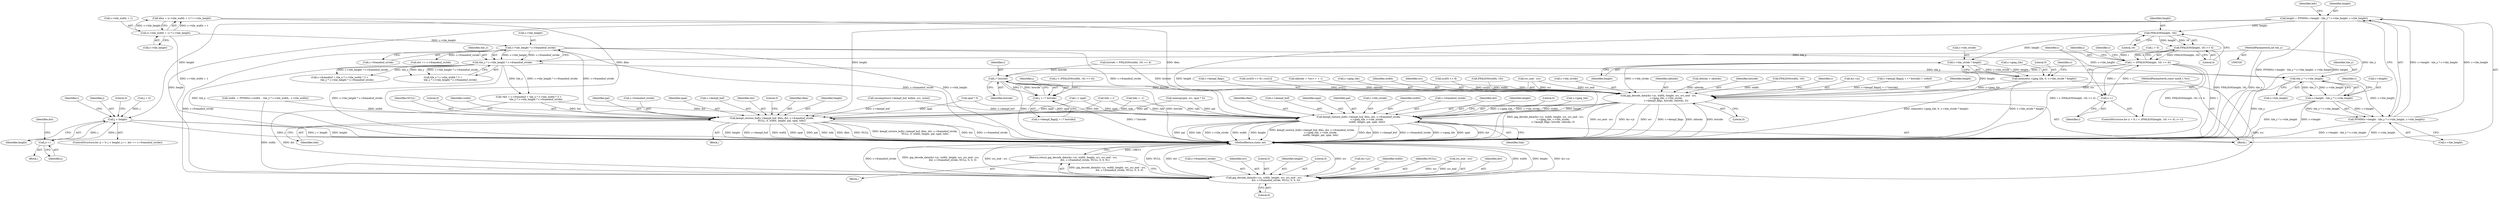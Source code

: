 digraph "0_FFmpeg_2960576378d17d71cc8dccc926352ce568b5eec1@integer" {
"1000192" [label="(Call,height = FFMIN(c->height - tile_y * c->tile_height, c->tile_height))"];
"1000194" [label="(Call,FFMIN(c->height - tile_y * c->tile_height, c->tile_height))"];
"1000195" [label="(Call,c->height - tile_y * c->tile_height)"];
"1000199" [label="(Call,tile_y * c->tile_height)"];
"1000162" [label="(Call,tile_y * c->tile_height * c->framebuf_stride)"];
"1000103" [label="(MethodParameterIn,int tile_y)"];
"1000164" [label="(Call,c->tile_height * c->framebuf_stride)"];
"1000131" [label="(Call,(c->tile_width + 1) * c->tile_height)"];
"1000234" [label="(Call,j < height)"];
"1000238" [label="(Call,j++)"];
"1000271" [label="(Call,jpg_decode_data(&c->jc, width, height, src, src_end - src,\n                               dst, c->framebuf_stride, NULL, 0, 0, 0))"];
"1000270" [label="(Return,return jpg_decode_data(&c->jc, width, height, src, src_end - src,\n                               dst, c->framebuf_stride, NULL, 0, 0, 0);)"];
"1000402" [label="(Call,kempf_restore_buf(c->kempf_buf, dlen, dst, c->framebuf_stride,\n                          NULL, 0, width, height, pal, npal, tidx))"];
"1000447" [label="(Call,FFALIGN(height, 16))"];
"1000446" [label="(Call,FFALIGN(height, 16) >> 4)"];
"1000444" [label="(Call,i < (FFALIGN(height, 16) >> 4))"];
"1000451" [label="(Call,i++)"];
"1000506" [label="(Call,i * bstride)"];
"1000504" [label="(Call,j + i * bstride)"];
"1000520" [label="(Call,jpg_decode_data(&c->jc, width, height, src, src_end - src,\n                    c->jpeg_tile, c->tile_stride,\n                    c->kempf_flags, bstride, nblocks, 0))"];
"1000543" [label="(Call,kempf_restore_buf(c->kempf_buf, dlen, dst, c->framebuf_stride,\n                      c->jpeg_tile, c->tile_stride,\n                      width, height, pal, npal, tidx))"];
"1000515" [label="(Call,c->tile_stride * height)"];
"1000510" [label="(Call,memset(c->jpeg_tile, 0, c->tile_stride * height))"];
"1000177" [label="(Call,width  = FFMIN(c->width  - tile_x * c->tile_width,  c->tile_width))"];
"1000241" [label="(Identifier,dst)"];
"1000231" [label="(Call,j = 0)"];
"1000541" [label="(Identifier,nblocks)"];
"1000269" [label="(Block,)"];
"1000494" [label="(Call,cblocks > nblocks)"];
"1000200" [label="(Identifier,tile_y)"];
"1000452" [label="(Identifier,i)"];
"1000500" [label="(Call,c->kempf_flags[j + i * bstride])"];
"1000163" [label="(Identifier,tile_y)"];
"1000547" [label="(Identifier,dlen)"];
"1000540" [label="(Identifier,bstride)"];
"1000544" [label="(Call,c->kempf_buf)"];
"1000283" [label="(Call,c->framebuf_stride)"];
"1000543" [label="(Call,kempf_restore_buf(c->kempf_buf, dlen, dst, c->framebuf_stride,\n                      c->jpeg_tile, c->tile_stride,\n                      width, height, pal, npal, tidx))"];
"1000433" [label="(Call,FFALIGN(width, 16))"];
"1000545" [label="(Identifier,c)"];
"1000521" [label="(Call,&c->jc)"];
"1000507" [label="(Identifier,i)"];
"1000499" [label="(Call,c->kempf_flags[j + i * bstride] = coded)"];
"1000278" [label="(Identifier,src)"];
"1000413" [label="(Identifier,width)"];
"1000199" [label="(Call,tile_y * c->tile_height)"];
"1000129" [label="(Call,dlen = (c->tile_width + 1) * c->tile_height)"];
"1000137" [label="(Call,c->tile_height)"];
"1000289" [label="(Literal,0)"];
"1000516" [label="(Call,c->tile_stride)"];
"1000132" [label="(Call,c->tile_width + 1)"];
"1000309" [label="(Call,memcpy(pal, src, npal * 3))"];
"1000234" [label="(Call,j < height)"];
"1000317" [label="(Call,npal * 3)"];
"1000561" [label="(Identifier,npal)"];
"1000271" [label="(Call,jpg_decode_data(&c->jc, width, height, src, src_end - src,\n                               dst, c->framebuf_stride, NULL, 0, 0, 0))"];
"1000445" [label="(Identifier,i)"];
"1000230" [label="(ControlStructure,for (j = 0; j < height; j++, dst += c->framebuf_stride))"];
"1000450" [label="(Literal,4)"];
"1000505" [label="(Identifier,j)"];
"1000195" [label="(Call,c->height - tile_y * c->tile_height)"];
"1000403" [label="(Call,c->kempf_buf)"];
"1000329" [label="(Call,i < npal)"];
"1000446" [label="(Call,FFALIGN(height, 16) >> 4)"];
"1000508" [label="(Identifier,bstride)"];
"1000560" [label="(Identifier,pal)"];
"1000451" [label="(Call,i++)"];
"1000205" [label="(Identifier,c)"];
"1000407" [label="(Identifier,dst)"];
"1000419" [label="(Literal,0)"];
"1000519" [label="(Identifier,height)"];
"1000287" [label="(Literal,0)"];
"1000131" [label="(Call,(c->tile_width + 1) * c->tile_height)"];
"1000555" [label="(Call,c->tile_stride)"];
"1000440" [label="(ControlStructure,for (i = 0; i < (FFALIGN(height, 16) >> 4); i++))"];
"1000406" [label="(Identifier,dlen)"];
"1000162" [label="(Call,tile_y * c->tile_height * c->framebuf_stride)"];
"1000430" [label="(Call,bstride = FFALIGN(width, 16) >> 4)"];
"1000247" [label="(Identifier,i)"];
"1000526" [label="(Identifier,height)"];
"1000238" [label="(Call,j++)"];
"1000277" [label="(Identifier,height)"];
"1000504" [label="(Call,j + i * bstride)"];
"1000106" [label="(Block,)"];
"1000441" [label="(Call,i = 0)"];
"1000558" [label="(Identifier,width)"];
"1000288" [label="(Literal,0)"];
"1000414" [label="(Identifier,height)"];
"1000148" [label="(Call,*dst = c->framebuf + tile_x * c->tile_width * 3 +\n                   tile_y * c->tile_height * c->framebuf_stride)"];
"1000270" [label="(Return,return jpg_decode_data(&c->jc, width, height, src, src_end - src,\n                               dst, c->framebuf_stride, NULL, 0, 0, 0);)"];
"1000192" [label="(Call,height = FFMIN(c->height - tile_y * c->tile_height, c->tile_height))"];
"1000444" [label="(Call,i < (FFALIGN(height, 16) >> 4))"];
"1000565" [label="(MethodReturn,static int)"];
"1000458" [label="(Call,j < (FFALIGN(width, 16) >> 4))"];
"1000456" [label="(Identifier,j)"];
"1000542" [label="(Literal,0)"];
"1000520" [label="(Call,jpg_decode_data(&c->jc, width, height, src, src_end - src,\n                    c->jpeg_tile, c->tile_stride,\n                    c->kempf_flags, bstride, nblocks, 0))"];
"1000208" [label="(Identifier,hdr)"];
"1000154" [label="(Call,tile_x * c->tile_width * 3 +\n                   tile_y * c->tile_height * c->framebuf_stride)"];
"1000103" [label="(MethodParameterIn,int tile_y)"];
"1000193" [label="(Identifier,height)"];
"1000512" [label="(Identifier,c)"];
"1000411" [label="(Identifier,NULL)"];
"1000537" [label="(Call,c->kempf_flags)"];
"1000523" [label="(Identifier,c)"];
"1000511" [label="(Call,c->jpeg_tile)"];
"1000549" [label="(Call,c->framebuf_stride)"];
"1000548" [label="(Identifier,dst)"];
"1000412" [label="(Literal,0)"];
"1000417" [label="(Identifier,tidx)"];
"1000360" [label="(Call,(src[0] << 8) | src[1])"];
"1000420" [label="(Call,nblocks = *src++ + 1)"];
"1000204" [label="(Call,c->tile_height)"];
"1000201" [label="(Call,c->tile_height)"];
"1000382" [label="(Call,uncompress(c->kempf_buf, &dlen, src, zsize))"];
"1000168" [label="(Call,c->framebuf_stride)"];
"1000272" [label="(Call,&c->jc)"];
"1000165" [label="(Call,c->tile_height)"];
"1000346" [label="(Call,tidx = i)"];
"1000531" [label="(Call,c->jpeg_tile)"];
"1000164" [label="(Call,c->tile_height * c->framebuf_stride)"];
"1000276" [label="(Identifier,width)"];
"1000401" [label="(Block,)"];
"1000237" [label="(Block,)"];
"1000113" [label="(Call,tidx = -1)"];
"1000235" [label="(Identifier,j)"];
"1000525" [label="(Identifier,width)"];
"1000559" [label="(Identifier,height)"];
"1000263" [label="(Literal,0)"];
"1000415" [label="(Identifier,pal)"];
"1000194" [label="(Call,FFMIN(c->height - tile_y * c->tile_height, c->tile_height))"];
"1000562" [label="(Identifier,tidx)"];
"1000448" [label="(Identifier,height)"];
"1000527" [label="(Identifier,src)"];
"1000286" [label="(Identifier,NULL)"];
"1000514" [label="(Literal,0)"];
"1000361" [label="(Call,src[0] << 8)"];
"1000279" [label="(Call,src_end - src)"];
"1000408" [label="(Call,c->framebuf_stride)"];
"1000564" [label="(Literal,0)"];
"1000461" [label="(Call,FFALIGN(width, 16))"];
"1000447" [label="(Call,FFALIGN(height, 16))"];
"1000150" [label="(Call,c->framebuf + tile_x * c->tile_width * 3 +\n                   tile_y * c->tile_height * c->framebuf_stride)"];
"1000506" [label="(Call,i * bstride)"];
"1000236" [label="(Identifier,height)"];
"1000240" [label="(Call,dst += c->framebuf_stride)"];
"1000510" [label="(Call,memset(c->jpeg_tile, 0, c->tile_stride * height))"];
"1000449" [label="(Literal,16)"];
"1000402" [label="(Call,kempf_restore_buf(c->kempf_buf, dlen, dst, c->framebuf_stride,\n                          NULL, 0, width, height, pal, npal, tidx))"];
"1000416" [label="(Identifier,npal)"];
"1000552" [label="(Call,c->jpeg_tile)"];
"1000282" [label="(Identifier,dst)"];
"1000104" [label="(MethodParameterIn,const uint8_t *src)"];
"1000515" [label="(Call,c->tile_stride * height)"];
"1000196" [label="(Call,c->height)"];
"1000528" [label="(Call,src_end - src)"];
"1000534" [label="(Call,c->tile_stride)"];
"1000239" [label="(Identifier,j)"];
"1000192" -> "1000106"  [label="AST: "];
"1000192" -> "1000194"  [label="CFG: "];
"1000193" -> "1000192"  [label="AST: "];
"1000194" -> "1000192"  [label="AST: "];
"1000208" -> "1000192"  [label="CFG: "];
"1000192" -> "1000565"  [label="DDG: FFMIN(c->height - tile_y * c->tile_height, c->tile_height)"];
"1000192" -> "1000565"  [label="DDG: height"];
"1000194" -> "1000192"  [label="DDG: c->height - tile_y * c->tile_height"];
"1000194" -> "1000192"  [label="DDG: c->tile_height"];
"1000192" -> "1000234"  [label="DDG: height"];
"1000192" -> "1000271"  [label="DDG: height"];
"1000192" -> "1000402"  [label="DDG: height"];
"1000192" -> "1000447"  [label="DDG: height"];
"1000194" -> "1000204"  [label="CFG: "];
"1000195" -> "1000194"  [label="AST: "];
"1000204" -> "1000194"  [label="AST: "];
"1000194" -> "1000565"  [label="DDG: c->height - tile_y * c->tile_height"];
"1000194" -> "1000565"  [label="DDG: c->tile_height"];
"1000195" -> "1000194"  [label="DDG: c->height"];
"1000195" -> "1000194"  [label="DDG: tile_y * c->tile_height"];
"1000199" -> "1000194"  [label="DDG: c->tile_height"];
"1000195" -> "1000199"  [label="CFG: "];
"1000196" -> "1000195"  [label="AST: "];
"1000199" -> "1000195"  [label="AST: "];
"1000205" -> "1000195"  [label="CFG: "];
"1000195" -> "1000565"  [label="DDG: tile_y * c->tile_height"];
"1000195" -> "1000565"  [label="DDG: c->height"];
"1000199" -> "1000195"  [label="DDG: tile_y"];
"1000199" -> "1000195"  [label="DDG: c->tile_height"];
"1000199" -> "1000201"  [label="CFG: "];
"1000200" -> "1000199"  [label="AST: "];
"1000201" -> "1000199"  [label="AST: "];
"1000199" -> "1000565"  [label="DDG: tile_y"];
"1000162" -> "1000199"  [label="DDG: tile_y"];
"1000103" -> "1000199"  [label="DDG: tile_y"];
"1000164" -> "1000199"  [label="DDG: c->tile_height"];
"1000162" -> "1000154"  [label="AST: "];
"1000162" -> "1000164"  [label="CFG: "];
"1000163" -> "1000162"  [label="AST: "];
"1000164" -> "1000162"  [label="AST: "];
"1000154" -> "1000162"  [label="CFG: "];
"1000162" -> "1000565"  [label="DDG: c->tile_height * c->framebuf_stride"];
"1000162" -> "1000565"  [label="DDG: tile_y"];
"1000162" -> "1000148"  [label="DDG: tile_y"];
"1000162" -> "1000148"  [label="DDG: c->tile_height * c->framebuf_stride"];
"1000162" -> "1000150"  [label="DDG: tile_y"];
"1000162" -> "1000150"  [label="DDG: c->tile_height * c->framebuf_stride"];
"1000162" -> "1000154"  [label="DDG: tile_y"];
"1000162" -> "1000154"  [label="DDG: c->tile_height * c->framebuf_stride"];
"1000103" -> "1000162"  [label="DDG: tile_y"];
"1000164" -> "1000162"  [label="DDG: c->tile_height"];
"1000164" -> "1000162"  [label="DDG: c->framebuf_stride"];
"1000103" -> "1000100"  [label="AST: "];
"1000103" -> "1000565"  [label="DDG: tile_y"];
"1000164" -> "1000168"  [label="CFG: "];
"1000165" -> "1000164"  [label="AST: "];
"1000168" -> "1000164"  [label="AST: "];
"1000164" -> "1000565"  [label="DDG: c->framebuf_stride"];
"1000164" -> "1000565"  [label="DDG: c->tile_height"];
"1000131" -> "1000164"  [label="DDG: c->tile_height"];
"1000164" -> "1000240"  [label="DDG: c->framebuf_stride"];
"1000164" -> "1000271"  [label="DDG: c->framebuf_stride"];
"1000164" -> "1000402"  [label="DDG: c->framebuf_stride"];
"1000164" -> "1000543"  [label="DDG: c->framebuf_stride"];
"1000131" -> "1000129"  [label="AST: "];
"1000131" -> "1000137"  [label="CFG: "];
"1000132" -> "1000131"  [label="AST: "];
"1000137" -> "1000131"  [label="AST: "];
"1000129" -> "1000131"  [label="CFG: "];
"1000131" -> "1000565"  [label="DDG: c->tile_width + 1"];
"1000131" -> "1000129"  [label="DDG: c->tile_width + 1"];
"1000131" -> "1000129"  [label="DDG: c->tile_height"];
"1000234" -> "1000230"  [label="AST: "];
"1000234" -> "1000236"  [label="CFG: "];
"1000235" -> "1000234"  [label="AST: "];
"1000236" -> "1000234"  [label="AST: "];
"1000247" -> "1000234"  [label="CFG: "];
"1000263" -> "1000234"  [label="CFG: "];
"1000234" -> "1000565"  [label="DDG: height"];
"1000234" -> "1000565"  [label="DDG: j"];
"1000234" -> "1000565"  [label="DDG: j < height"];
"1000238" -> "1000234"  [label="DDG: j"];
"1000231" -> "1000234"  [label="DDG: j"];
"1000234" -> "1000238"  [label="DDG: j"];
"1000238" -> "1000237"  [label="AST: "];
"1000238" -> "1000239"  [label="CFG: "];
"1000239" -> "1000238"  [label="AST: "];
"1000241" -> "1000238"  [label="CFG: "];
"1000271" -> "1000270"  [label="AST: "];
"1000271" -> "1000289"  [label="CFG: "];
"1000272" -> "1000271"  [label="AST: "];
"1000276" -> "1000271"  [label="AST: "];
"1000277" -> "1000271"  [label="AST: "];
"1000278" -> "1000271"  [label="AST: "];
"1000279" -> "1000271"  [label="AST: "];
"1000282" -> "1000271"  [label="AST: "];
"1000283" -> "1000271"  [label="AST: "];
"1000286" -> "1000271"  [label="AST: "];
"1000287" -> "1000271"  [label="AST: "];
"1000288" -> "1000271"  [label="AST: "];
"1000289" -> "1000271"  [label="AST: "];
"1000270" -> "1000271"  [label="CFG: "];
"1000271" -> "1000565"  [label="DDG: NULL"];
"1000271" -> "1000565"  [label="DDG: dst"];
"1000271" -> "1000565"  [label="DDG: src"];
"1000271" -> "1000565"  [label="DDG: width"];
"1000271" -> "1000565"  [label="DDG: height"];
"1000271" -> "1000565"  [label="DDG: &c->jc"];
"1000271" -> "1000565"  [label="DDG: c->framebuf_stride"];
"1000271" -> "1000565"  [label="DDG: jpg_decode_data(&c->jc, width, height, src, src_end - src,\n                               dst, c->framebuf_stride, NULL, 0, 0, 0)"];
"1000271" -> "1000565"  [label="DDG: src_end - src"];
"1000271" -> "1000270"  [label="DDG: jpg_decode_data(&c->jc, width, height, src, src_end - src,\n                               dst, c->framebuf_stride, NULL, 0, 0, 0)"];
"1000177" -> "1000271"  [label="DDG: width"];
"1000279" -> "1000271"  [label="DDG: src"];
"1000279" -> "1000271"  [label="DDG: src_end"];
"1000104" -> "1000271"  [label="DDG: src"];
"1000148" -> "1000271"  [label="DDG: dst"];
"1000270" -> "1000269"  [label="AST: "];
"1000565" -> "1000270"  [label="CFG: "];
"1000270" -> "1000565"  [label="DDG: <RET>"];
"1000402" -> "1000401"  [label="AST: "];
"1000402" -> "1000417"  [label="CFG: "];
"1000403" -> "1000402"  [label="AST: "];
"1000406" -> "1000402"  [label="AST: "];
"1000407" -> "1000402"  [label="AST: "];
"1000408" -> "1000402"  [label="AST: "];
"1000411" -> "1000402"  [label="AST: "];
"1000412" -> "1000402"  [label="AST: "];
"1000413" -> "1000402"  [label="AST: "];
"1000414" -> "1000402"  [label="AST: "];
"1000415" -> "1000402"  [label="AST: "];
"1000416" -> "1000402"  [label="AST: "];
"1000417" -> "1000402"  [label="AST: "];
"1000419" -> "1000402"  [label="CFG: "];
"1000402" -> "1000565"  [label="DDG: NULL"];
"1000402" -> "1000565"  [label="DDG: kempf_restore_buf(c->kempf_buf, dlen, dst, c->framebuf_stride,\n                          NULL, 0, width, height, pal, npal, tidx)"];
"1000402" -> "1000565"  [label="DDG: dst"];
"1000402" -> "1000565"  [label="DDG: c->framebuf_stride"];
"1000402" -> "1000565"  [label="DDG: height"];
"1000402" -> "1000565"  [label="DDG: c->kempf_buf"];
"1000402" -> "1000565"  [label="DDG: width"];
"1000402" -> "1000565"  [label="DDG: npal"];
"1000402" -> "1000565"  [label="DDG: pal"];
"1000402" -> "1000565"  [label="DDG: tidx"];
"1000402" -> "1000565"  [label="DDG: dlen"];
"1000382" -> "1000402"  [label="DDG: c->kempf_buf"];
"1000129" -> "1000402"  [label="DDG: dlen"];
"1000148" -> "1000402"  [label="DDG: dst"];
"1000177" -> "1000402"  [label="DDG: width"];
"1000309" -> "1000402"  [label="DDG: pal"];
"1000329" -> "1000402"  [label="DDG: npal"];
"1000317" -> "1000402"  [label="DDG: npal"];
"1000113" -> "1000402"  [label="DDG: tidx"];
"1000346" -> "1000402"  [label="DDG: tidx"];
"1000447" -> "1000446"  [label="AST: "];
"1000447" -> "1000449"  [label="CFG: "];
"1000448" -> "1000447"  [label="AST: "];
"1000449" -> "1000447"  [label="AST: "];
"1000450" -> "1000447"  [label="CFG: "];
"1000447" -> "1000565"  [label="DDG: height"];
"1000447" -> "1000446"  [label="DDG: height"];
"1000447" -> "1000446"  [label="DDG: 16"];
"1000447" -> "1000515"  [label="DDG: height"];
"1000446" -> "1000444"  [label="AST: "];
"1000446" -> "1000450"  [label="CFG: "];
"1000450" -> "1000446"  [label="AST: "];
"1000444" -> "1000446"  [label="CFG: "];
"1000446" -> "1000565"  [label="DDG: FFALIGN(height, 16)"];
"1000446" -> "1000444"  [label="DDG: FFALIGN(height, 16)"];
"1000446" -> "1000444"  [label="DDG: 4"];
"1000444" -> "1000440"  [label="AST: "];
"1000445" -> "1000444"  [label="AST: "];
"1000456" -> "1000444"  [label="CFG: "];
"1000512" -> "1000444"  [label="CFG: "];
"1000444" -> "1000565"  [label="DDG: FFALIGN(height, 16) >> 4"];
"1000444" -> "1000565"  [label="DDG: i"];
"1000444" -> "1000565"  [label="DDG: i < (FFALIGN(height, 16) >> 4)"];
"1000441" -> "1000444"  [label="DDG: i"];
"1000451" -> "1000444"  [label="DDG: i"];
"1000444" -> "1000451"  [label="DDG: i"];
"1000444" -> "1000506"  [label="DDG: i"];
"1000451" -> "1000440"  [label="AST: "];
"1000451" -> "1000452"  [label="CFG: "];
"1000452" -> "1000451"  [label="AST: "];
"1000445" -> "1000451"  [label="CFG: "];
"1000506" -> "1000451"  [label="DDG: i"];
"1000506" -> "1000504"  [label="AST: "];
"1000506" -> "1000508"  [label="CFG: "];
"1000507" -> "1000506"  [label="AST: "];
"1000508" -> "1000506"  [label="AST: "];
"1000504" -> "1000506"  [label="CFG: "];
"1000506" -> "1000565"  [label="DDG: i"];
"1000506" -> "1000565"  [label="DDG: bstride"];
"1000506" -> "1000504"  [label="DDG: i"];
"1000506" -> "1000504"  [label="DDG: bstride"];
"1000430" -> "1000506"  [label="DDG: bstride"];
"1000506" -> "1000520"  [label="DDG: bstride"];
"1000504" -> "1000500"  [label="AST: "];
"1000505" -> "1000504"  [label="AST: "];
"1000500" -> "1000504"  [label="CFG: "];
"1000504" -> "1000565"  [label="DDG: i * bstride"];
"1000458" -> "1000504"  [label="DDG: j"];
"1000520" -> "1000106"  [label="AST: "];
"1000520" -> "1000542"  [label="CFG: "];
"1000521" -> "1000520"  [label="AST: "];
"1000525" -> "1000520"  [label="AST: "];
"1000526" -> "1000520"  [label="AST: "];
"1000527" -> "1000520"  [label="AST: "];
"1000528" -> "1000520"  [label="AST: "];
"1000531" -> "1000520"  [label="AST: "];
"1000534" -> "1000520"  [label="AST: "];
"1000537" -> "1000520"  [label="AST: "];
"1000540" -> "1000520"  [label="AST: "];
"1000541" -> "1000520"  [label="AST: "];
"1000542" -> "1000520"  [label="AST: "];
"1000545" -> "1000520"  [label="CFG: "];
"1000520" -> "1000565"  [label="DDG: bstride"];
"1000520" -> "1000565"  [label="DDG: jpg_decode_data(&c->jc, width, height, src, src_end - src,\n                    c->jpeg_tile, c->tile_stride,\n                    c->kempf_flags, bstride, nblocks, 0)"];
"1000520" -> "1000565"  [label="DDG: src_end - src"];
"1000520" -> "1000565"  [label="DDG: &c->jc"];
"1000520" -> "1000565"  [label="DDG: src"];
"1000520" -> "1000565"  [label="DDG: c->kempf_flags"];
"1000520" -> "1000565"  [label="DDG: nblocks"];
"1000433" -> "1000520"  [label="DDG: width"];
"1000461" -> "1000520"  [label="DDG: width"];
"1000515" -> "1000520"  [label="DDG: height"];
"1000515" -> "1000520"  [label="DDG: c->tile_stride"];
"1000528" -> "1000520"  [label="DDG: src"];
"1000528" -> "1000520"  [label="DDG: src_end"];
"1000360" -> "1000520"  [label="DDG: src[1]"];
"1000361" -> "1000520"  [label="DDG: src[0]"];
"1000104" -> "1000520"  [label="DDG: src"];
"1000510" -> "1000520"  [label="DDG: c->jpeg_tile"];
"1000499" -> "1000520"  [label="DDG: c->kempf_flags[j + i * bstride]"];
"1000430" -> "1000520"  [label="DDG: bstride"];
"1000494" -> "1000520"  [label="DDG: nblocks"];
"1000420" -> "1000520"  [label="DDG: nblocks"];
"1000520" -> "1000543"  [label="DDG: c->jpeg_tile"];
"1000520" -> "1000543"  [label="DDG: c->tile_stride"];
"1000520" -> "1000543"  [label="DDG: width"];
"1000520" -> "1000543"  [label="DDG: height"];
"1000543" -> "1000106"  [label="AST: "];
"1000543" -> "1000562"  [label="CFG: "];
"1000544" -> "1000543"  [label="AST: "];
"1000547" -> "1000543"  [label="AST: "];
"1000548" -> "1000543"  [label="AST: "];
"1000549" -> "1000543"  [label="AST: "];
"1000552" -> "1000543"  [label="AST: "];
"1000555" -> "1000543"  [label="AST: "];
"1000558" -> "1000543"  [label="AST: "];
"1000559" -> "1000543"  [label="AST: "];
"1000560" -> "1000543"  [label="AST: "];
"1000561" -> "1000543"  [label="AST: "];
"1000562" -> "1000543"  [label="AST: "];
"1000564" -> "1000543"  [label="CFG: "];
"1000543" -> "1000565"  [label="DDG: dst"];
"1000543" -> "1000565"  [label="DDG: pal"];
"1000543" -> "1000565"  [label="DDG: tidx"];
"1000543" -> "1000565"  [label="DDG: c->tile_stride"];
"1000543" -> "1000565"  [label="DDG: width"];
"1000543" -> "1000565"  [label="DDG: height"];
"1000543" -> "1000565"  [label="DDG: kempf_restore_buf(c->kempf_buf, dlen, dst, c->framebuf_stride,\n                      c->jpeg_tile, c->tile_stride,\n                      width, height, pal, npal, tidx)"];
"1000543" -> "1000565"  [label="DDG: dlen"];
"1000543" -> "1000565"  [label="DDG: c->kempf_buf"];
"1000543" -> "1000565"  [label="DDG: c->framebuf_stride"];
"1000543" -> "1000565"  [label="DDG: c->jpeg_tile"];
"1000543" -> "1000565"  [label="DDG: npal"];
"1000382" -> "1000543"  [label="DDG: c->kempf_buf"];
"1000129" -> "1000543"  [label="DDG: dlen"];
"1000148" -> "1000543"  [label="DDG: dst"];
"1000309" -> "1000543"  [label="DDG: pal"];
"1000329" -> "1000543"  [label="DDG: npal"];
"1000317" -> "1000543"  [label="DDG: npal"];
"1000113" -> "1000543"  [label="DDG: tidx"];
"1000346" -> "1000543"  [label="DDG: tidx"];
"1000515" -> "1000510"  [label="AST: "];
"1000515" -> "1000519"  [label="CFG: "];
"1000516" -> "1000515"  [label="AST: "];
"1000519" -> "1000515"  [label="AST: "];
"1000510" -> "1000515"  [label="CFG: "];
"1000515" -> "1000510"  [label="DDG: c->tile_stride"];
"1000515" -> "1000510"  [label="DDG: height"];
"1000510" -> "1000106"  [label="AST: "];
"1000511" -> "1000510"  [label="AST: "];
"1000514" -> "1000510"  [label="AST: "];
"1000523" -> "1000510"  [label="CFG: "];
"1000510" -> "1000565"  [label="DDG: c->tile_stride * height"];
"1000510" -> "1000565"  [label="DDG: memset(c->jpeg_tile, 0, c->tile_stride * height)"];
}
